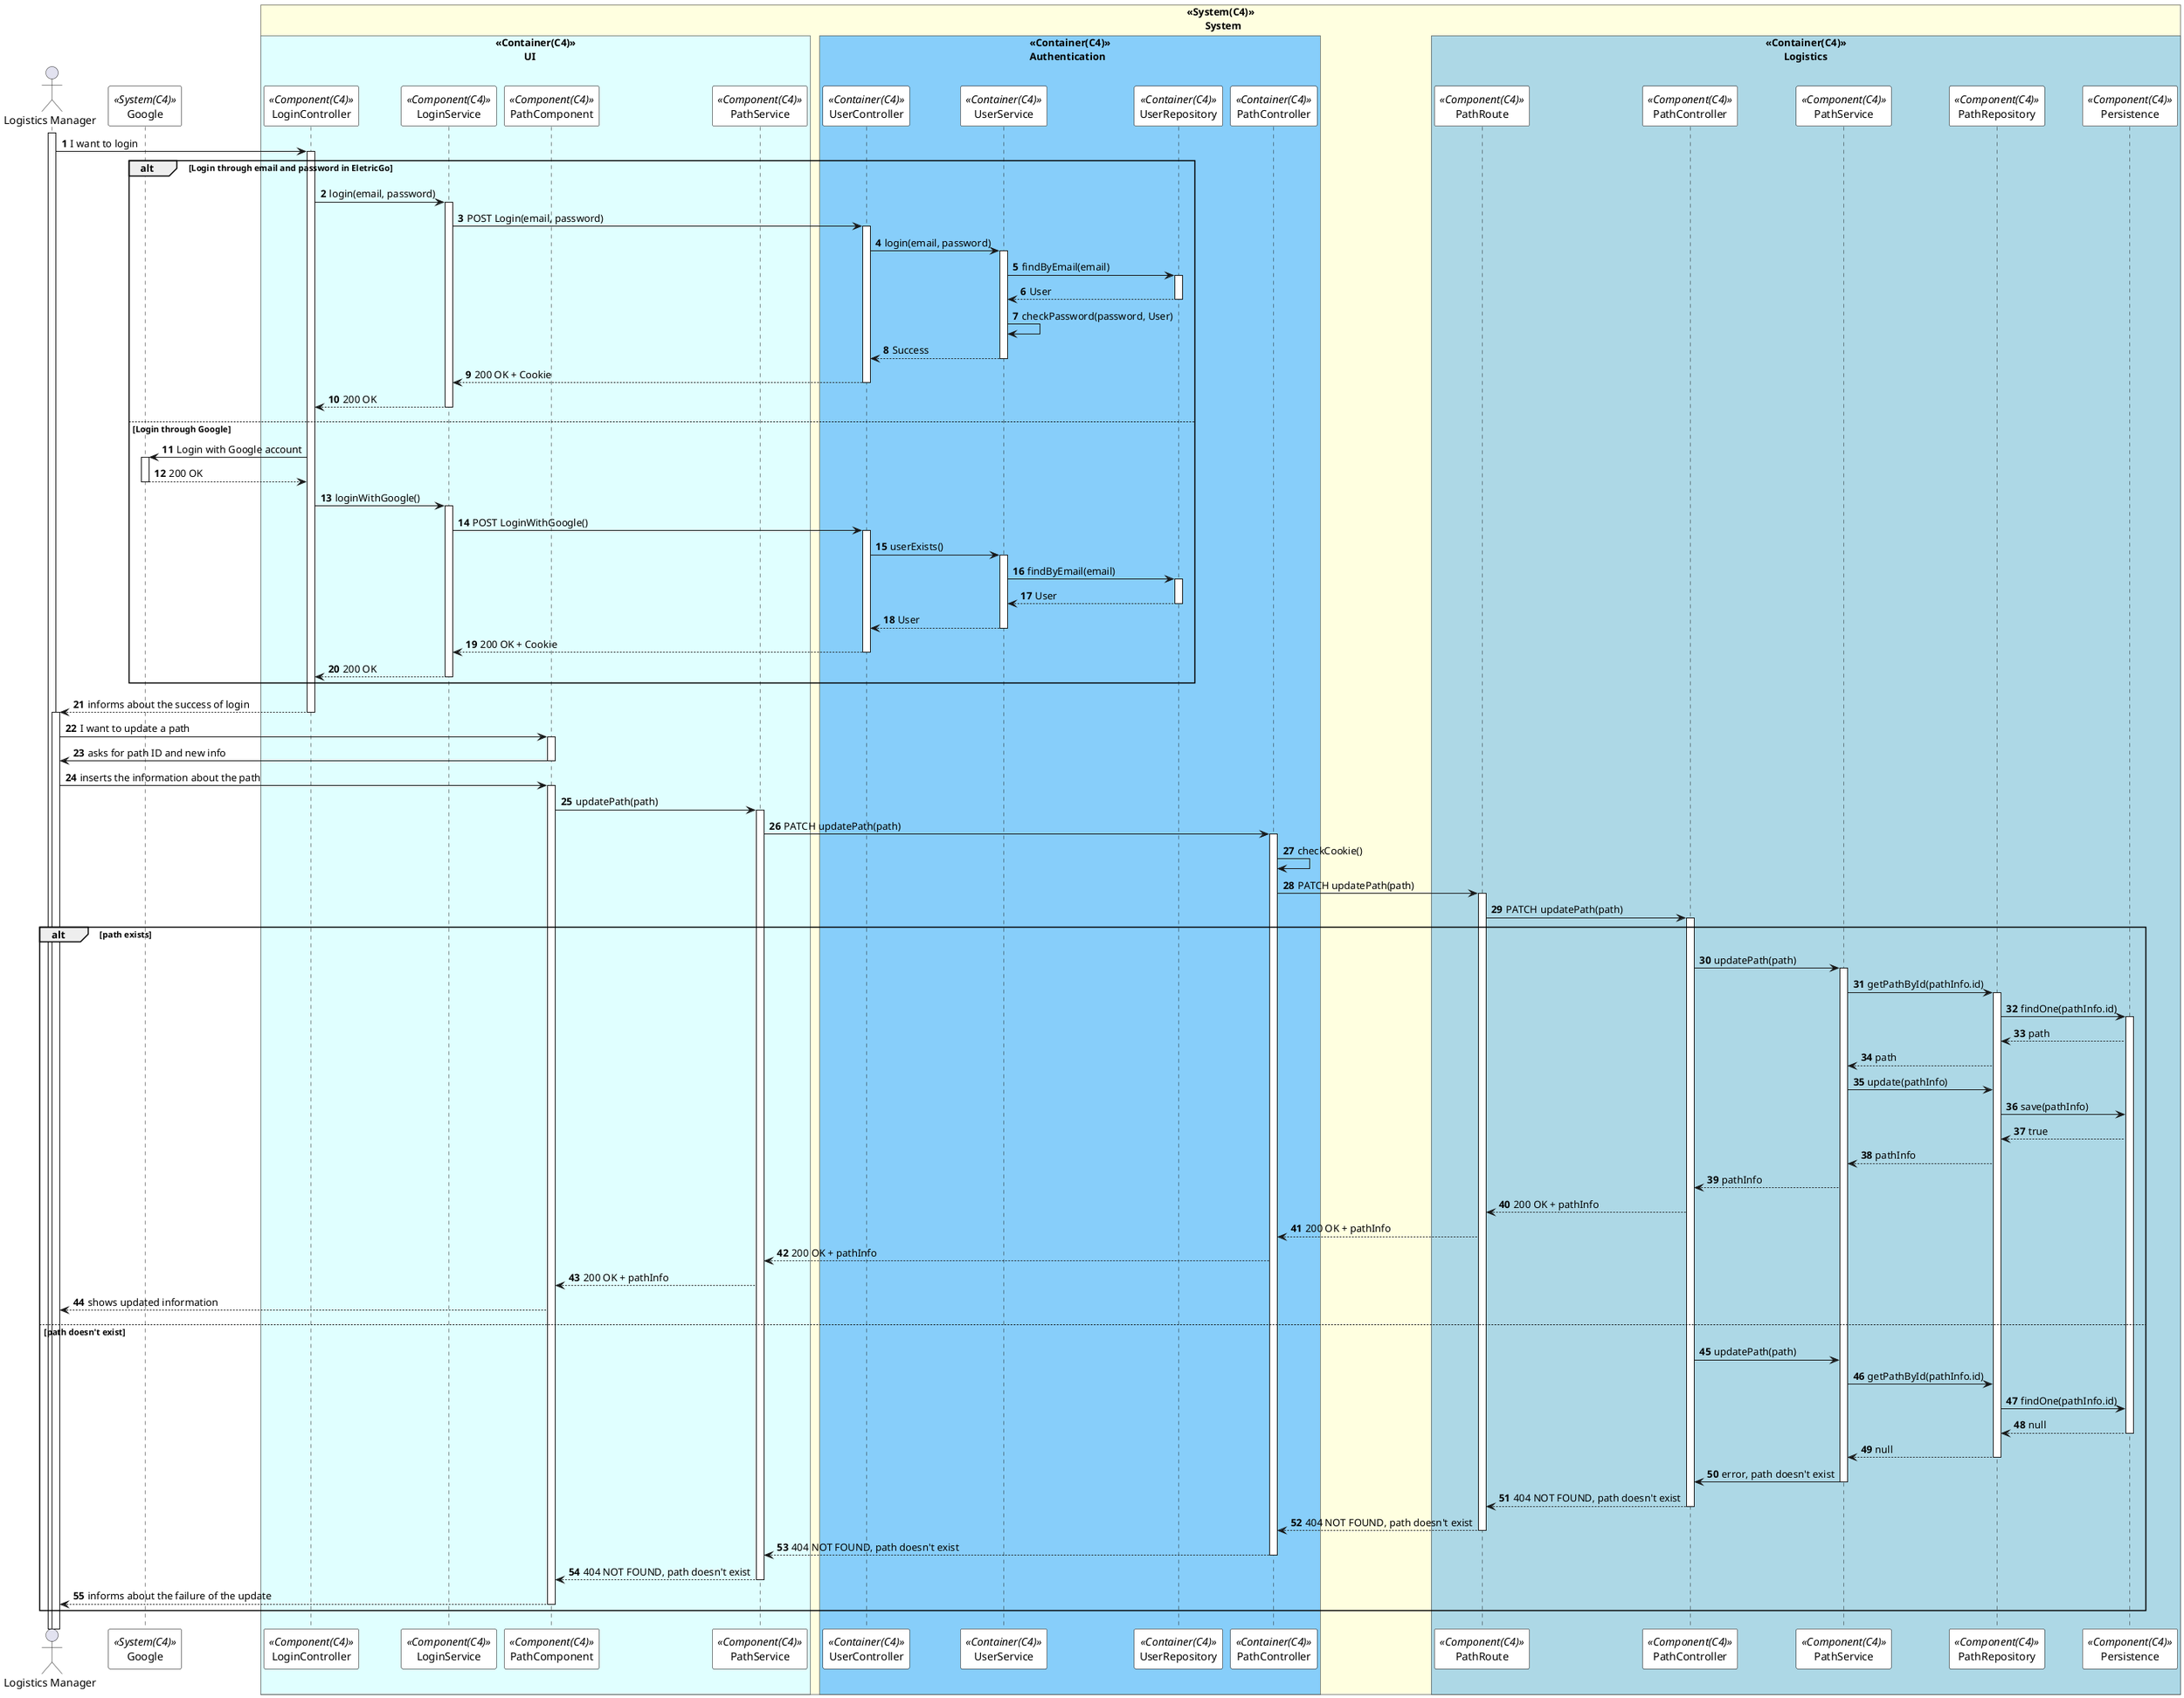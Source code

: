 @startuml updatePathSD
autonumber
!pragma teoz true
skinparam sequence {
ParticipantBorderColor black
ParticipantBackgroundColor white
}

actor "Logistics Manager" as manager

participant Google as Google <<System(C4)>>
box "<<System(C4)>>\n       System" #LightYellow
    box "<<Container(C4)>>\n           UI" #LightCyan
        
        participant LoginController as LoginC <<Component(C4)>>
        participant LoginService as LoginS <<Component(C4)>>
    
    
    
        participant PathComponent as PathC <<Component(C4)>>
        participant PathService as PathS <<Component(C4)>>
        

    end box

    box "<<Container(C4)>>\nAuthentication" #LightSkyBlue

        participant UserController as UserCTRL <<Container(C4)>> 
        participant UserService as UserServ <<Container(C4)>> 
        participant UserRepository as UserRepo <<Container(C4)>> 

        participant PathController as PathCTRL <<Container(C4)>>

    end box
    box "<<Container(C4)>>\n       Logistics" #LightBlue
        participant PathRoute as Route <<Component(C4)>>
        participant PathController as Controller <<Component(C4)>>
        participant PathService as Service <<Component(C4)>>
        participant PathRepository as Repository <<Component(C4)>>
        participant Persistence as Persistence <<Component(C4)>>
    end box
   
end box


activate manager
manager->LoginC: I want to login
activate LoginC

alt Login through email and password in EletricGo


    LoginC -> LoginS: login(email, password)
    activate LoginS
    LoginS -> UserCTRL: POST Login(email, password)
    activate UserCTRL

    UserCTRL -> UserServ: login(email, password)
    activate UserServ
    UserServ -> UserRepo: findByEmail(email)
    activate UserRepo
    UserRepo --> UserServ: User
    deactivate UserRepo
    UserServ -> UserServ: checkPassword(password, User)
    UserServ --> UserCTRL: Success
    deactivate UserServ


    UserCTRL --> LoginS: 200 OK + Cookie
    deactivate UserCTRL

    LoginS --> LoginC: 200 OK
    deactivate LoginS

else Login through Google

    LoginC -> Google: Login with Google account
    activate Google
    Google --> LoginC: 200 OK
    deactivate Google
    LoginC -> LoginS: loginWithGoogle()
    activate LoginS
    LoginS -> UserCTRL: POST LoginWithGoogle()
    activate UserCTRL
    UserCTRL -> UserServ: userExists()
    activate UserServ
    UserServ -> UserRepo: findByEmail(email)
    activate UserRepo
    UserRepo --> UserServ: User
    deactivate UserRepo
    UserServ --> UserCTRL: User
    deactivate UserServ
    UserCTRL --> LoginS: 200 OK + Cookie
    deactivate UserCTRL
    LoginS --> LoginC: 200 OK
    deactivate LoginS

    deactivate Google

end



LoginC --> manager: informs about the success of login
deactivate LoginC

activate manager
manager -> PathC: I want to update a path
activate PathC



PathC -> manager: asks for path ID and new info
deactivate PathC

manager -> PathC: inserts the information about the path
activate PathC

PathC -> PathS: updatePath(path)
activate PathS
PathS -> PathCTRL: PATCH updatePath(path)
activate PathCTRL

PathCTRL -> PathCTRL: checkCookie()

PathCTRL -> Route: PATCH updatePath(path)
activate Route
Route -> Controller: PATCH updatePath(path)
activate Controller

alt path exists 


    Controller -> Service: updatePath(path)
    activate Service
    Service -> Repository: getPathById(pathInfo.id)
    activate Repository
    Repository -> Persistence: findOne(pathInfo.id)
    activate Persistence
    Persistence --> Repository: path


    Repository --> Service: path

    Service -> Repository: update(pathInfo)

    Repository -> Persistence: save(pathInfo)

    Persistence --> Repository: true

    Repository --> Service: pathInfo

    Service --> Controller: pathInfo

    Controller --> Route: 200 OK + pathInfo

    Route --> PathCTRL: 200 OK + pathInfo

    PathCTRL --> PathS: 200 OK + pathInfo

    PathS --> PathC: 200 OK + pathInfo

    PathC --> manager: shows updated information


else path doesn't exist 

    Controller -> Service: updatePath(path)

    Service -> Repository: getPathById(pathInfo.id)

    Repository -> Persistence: findOne(pathInfo.id)

    Persistence --> Repository: null
    deactivate Persistence
    Repository --> Service: null
    deactivate Repository
    Service -> Controller: error, path doesn't exist
    deactivate Service
    Controller --> Route: 404 NOT FOUND, path doesn't exist
    deactivate Controller
    Route --> PathCTRL: 404 NOT FOUND, path doesn't exist
    deactivate Route
    PathCTRL --> PathS: 404 NOT FOUND, path doesn't exist
    deactivate PathCTRL
    PathS --> PathC: 404 NOT FOUND, path doesn't exist
    deactivate PathS
    PathC --> manager: informs about the failure of the update
    deactivate PathC
    
end




@enduml